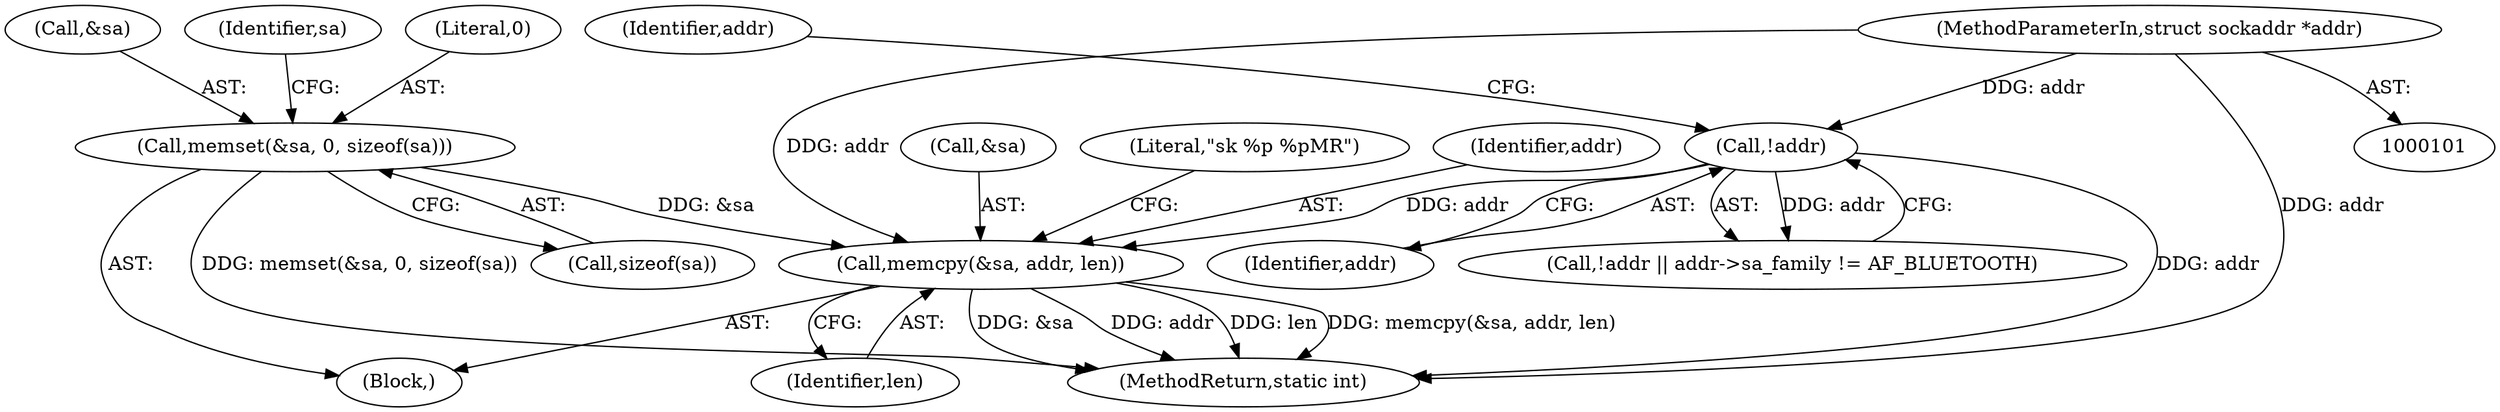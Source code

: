 digraph "0_linux_951b6a0717db97ce420547222647bcc40bf1eacd@API" {
"1000136" [label="(Call,memcpy(&sa, addr, len))"];
"1000130" [label="(Call,memset(&sa, 0, sizeof(sa)))"];
"1000120" [label="(Call,!addr)"];
"1000103" [label="(MethodParameterIn,struct sockaddr *addr)"];
"1000105" [label="(Block,)"];
"1000137" [label="(Call,&sa)"];
"1000130" [label="(Call,memset(&sa, 0, sizeof(sa)))"];
"1000120" [label="(Call,!addr)"];
"1000131" [label="(Call,&sa)"];
"1000138" [label="(Identifier,sa)"];
"1000121" [label="(Identifier,addr)"];
"1000140" [label="(Identifier,len)"];
"1000142" [label="(Literal,\"sk %p %pMR\")"];
"1000232" [label="(MethodReturn,static int)"];
"1000133" [label="(Literal,0)"];
"1000124" [label="(Identifier,addr)"];
"1000136" [label="(Call,memcpy(&sa, addr, len))"];
"1000119" [label="(Call,!addr || addr->sa_family != AF_BLUETOOTH)"];
"1000103" [label="(MethodParameterIn,struct sockaddr *addr)"];
"1000139" [label="(Identifier,addr)"];
"1000134" [label="(Call,sizeof(sa))"];
"1000136" -> "1000105"  [label="AST: "];
"1000136" -> "1000140"  [label="CFG: "];
"1000137" -> "1000136"  [label="AST: "];
"1000139" -> "1000136"  [label="AST: "];
"1000140" -> "1000136"  [label="AST: "];
"1000142" -> "1000136"  [label="CFG: "];
"1000136" -> "1000232"  [label="DDG: addr"];
"1000136" -> "1000232"  [label="DDG: len"];
"1000136" -> "1000232"  [label="DDG: memcpy(&sa, addr, len)"];
"1000136" -> "1000232"  [label="DDG: &sa"];
"1000130" -> "1000136"  [label="DDG: &sa"];
"1000120" -> "1000136"  [label="DDG: addr"];
"1000103" -> "1000136"  [label="DDG: addr"];
"1000130" -> "1000105"  [label="AST: "];
"1000130" -> "1000134"  [label="CFG: "];
"1000131" -> "1000130"  [label="AST: "];
"1000133" -> "1000130"  [label="AST: "];
"1000134" -> "1000130"  [label="AST: "];
"1000138" -> "1000130"  [label="CFG: "];
"1000130" -> "1000232"  [label="DDG: memset(&sa, 0, sizeof(sa))"];
"1000120" -> "1000119"  [label="AST: "];
"1000120" -> "1000121"  [label="CFG: "];
"1000121" -> "1000120"  [label="AST: "];
"1000124" -> "1000120"  [label="CFG: "];
"1000119" -> "1000120"  [label="CFG: "];
"1000120" -> "1000232"  [label="DDG: addr"];
"1000120" -> "1000119"  [label="DDG: addr"];
"1000103" -> "1000120"  [label="DDG: addr"];
"1000103" -> "1000101"  [label="AST: "];
"1000103" -> "1000232"  [label="DDG: addr"];
}
